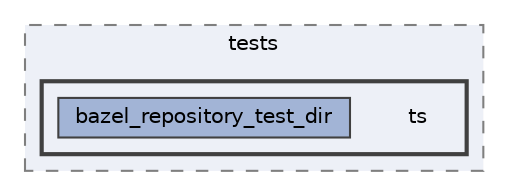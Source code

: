 digraph "flatbuffers/tests/ts"
{
 // LATEX_PDF_SIZE
  bgcolor="transparent";
  edge [fontname=Helvetica,fontsize=10,labelfontname=Helvetica,labelfontsize=10];
  node [fontname=Helvetica,fontsize=10,shape=box,height=0.2,width=0.4];
  compound=true
  subgraph clusterdir_8a29680ac58f070fa77498b7cfb0e5d9 {
    graph [ bgcolor="#edf0f7", pencolor="grey50", label="tests", fontname=Helvetica,fontsize=10 style="filled,dashed", URL="dir_8a29680ac58f070fa77498b7cfb0e5d9.html",tooltip=""]
  subgraph clusterdir_50872defd8f35bbad1fd40706c39ac22 {
    graph [ bgcolor="#edf0f7", pencolor="grey25", label="", fontname=Helvetica,fontsize=10 style="filled,bold", URL="dir_50872defd8f35bbad1fd40706c39ac22.html",tooltip=""]
    dir_50872defd8f35bbad1fd40706c39ac22 [shape=plaintext, label="ts"];
  dir_aca3904120097295e4cd109e1aab5cf5 [label="bazel_repository_test_dir", fillcolor="#a2b4d6", color="grey25", style="filled", URL="dir_aca3904120097295e4cd109e1aab5cf5.html",tooltip=""];
  }
  }
}
